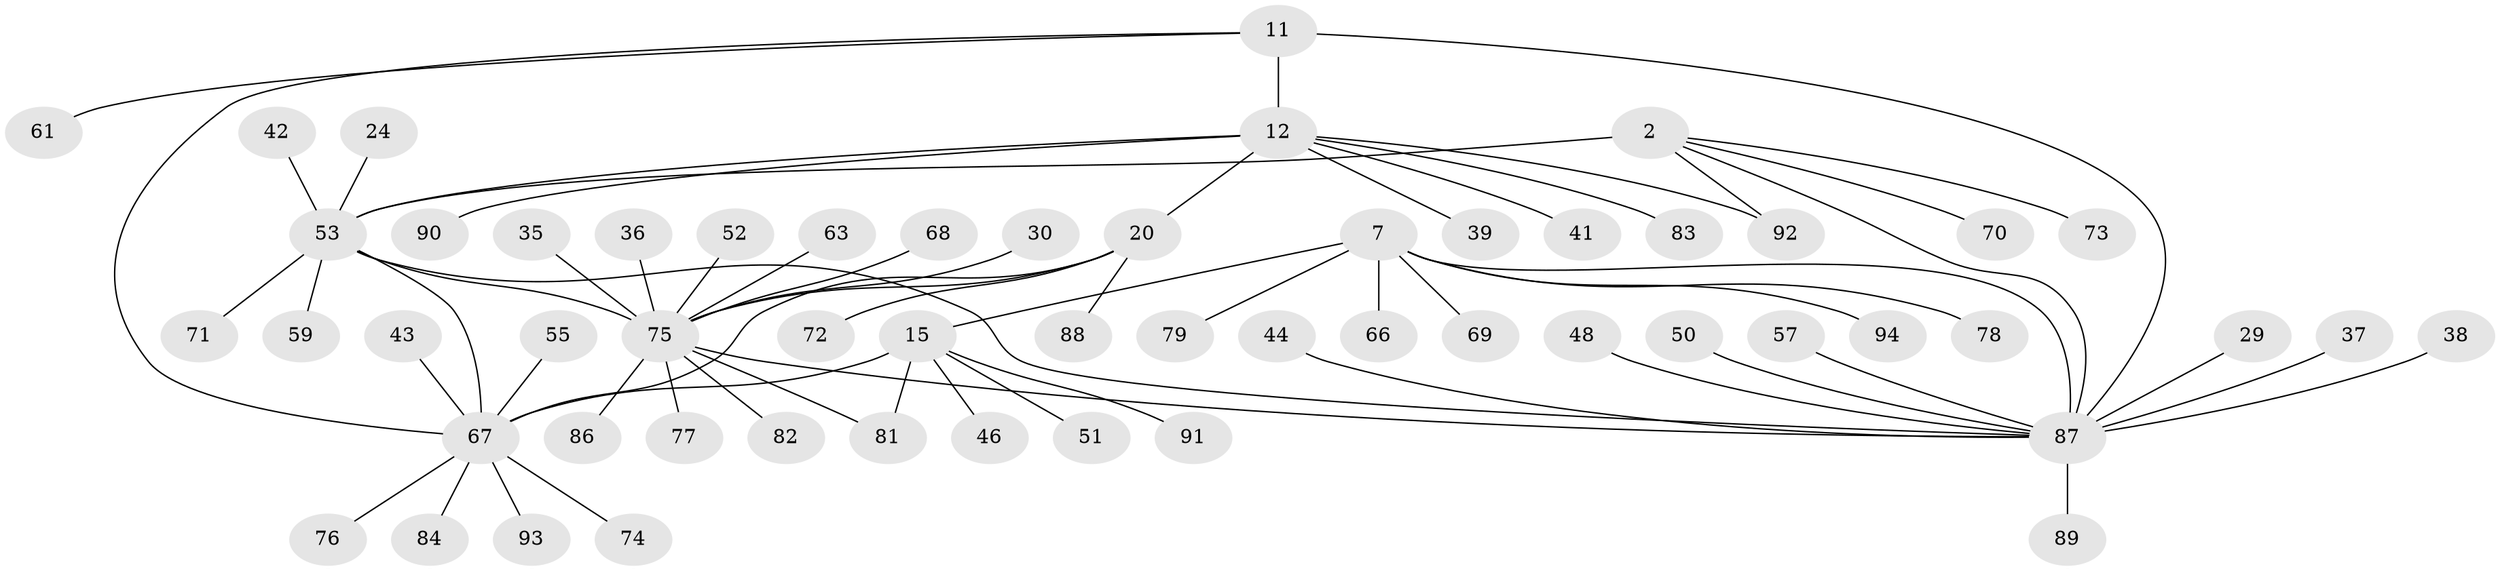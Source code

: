 // original degree distribution, {5: 0.0851063829787234, 10: 0.0425531914893617, 7: 0.02127659574468085, 9: 0.02127659574468085, 4: 0.02127659574468085, 8: 0.010638297872340425, 6: 0.031914893617021274, 3: 0.0425531914893617, 2: 0.14893617021276595, 1: 0.574468085106383}
// Generated by graph-tools (version 1.1) at 2025/59/03/04/25 21:59:08]
// undirected, 56 vertices, 64 edges
graph export_dot {
graph [start="1"]
  node [color=gray90,style=filled];
  2 [super="+1"];
  7 [super="+6"];
  11 [super="+9"];
  12 [super="+10"];
  15 [super="+14"];
  20 [super="+19"];
  24;
  29;
  30;
  35 [super="+28"];
  36;
  37;
  38;
  39;
  41;
  42;
  43;
  44;
  46;
  48 [super="+26"];
  50;
  51;
  52;
  53 [super="+4"];
  55 [super="+22"];
  57;
  59;
  61;
  63;
  66;
  67 [super="+16"];
  68;
  69;
  70;
  71 [super="+56"];
  72;
  73;
  74;
  75 [super="+18+25"];
  76 [super="+58"];
  77;
  78;
  79;
  81;
  82;
  83 [super="+80"];
  84;
  86 [super="+31"];
  87 [super="+64+62+8"];
  88 [super="+33"];
  89;
  90;
  91;
  92 [super="+85"];
  93 [super="+34"];
  94;
  2 -- 70;
  2 -- 73;
  2 -- 92;
  2 -- 53 [weight=4];
  2 -- 87;
  7 -- 66;
  7 -- 79;
  7 -- 94;
  7 -- 15;
  7 -- 69;
  7 -- 78;
  7 -- 87 [weight=4];
  11 -- 12 [weight=4];
  11 -- 61;
  11 -- 87 [weight=2];
  11 -- 67;
  12 -- 20;
  12 -- 39;
  12 -- 53 [weight=2];
  12 -- 41;
  12 -- 90;
  12 -- 92;
  12 -- 83;
  15 -- 46;
  15 -- 91;
  15 -- 81;
  15 -- 51;
  15 -- 67 [weight=4];
  20 -- 72;
  20 -- 88;
  20 -- 75 [weight=4];
  20 -- 67;
  24 -- 53;
  29 -- 87;
  30 -- 75;
  35 -- 75;
  36 -- 75;
  37 -- 87;
  38 -- 87;
  42 -- 53;
  43 -- 67;
  44 -- 87;
  48 -- 87;
  50 -- 87;
  52 -- 75;
  53 -- 71;
  53 -- 75;
  53 -- 87;
  53 -- 59;
  53 -- 67;
  55 -- 67;
  57 -- 87;
  63 -- 75;
  67 -- 74;
  67 -- 76;
  67 -- 84;
  67 -- 93;
  68 -- 75;
  75 -- 77;
  75 -- 81;
  75 -- 82;
  75 -- 86;
  75 -- 87 [weight=2];
  87 -- 89;
}
